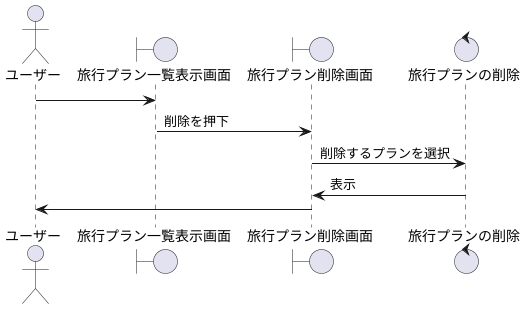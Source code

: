 @startuml

actor ユーザー

boundary 旅行プラン一覧表示画面
boundary 旅行プラン削除画面

control 旅行プランの削除

ユーザー -> 旅行プラン一覧表示画面
旅行プラン一覧表示画面 -> 旅行プラン削除画面 : 削除を押下
旅行プラン削除画面 -> 旅行プランの削除 : 削除するプランを選択
旅行プランの削除 -> 旅行プラン削除画面 : 表示
旅行プラン削除画面 -> ユーザー

@enduml